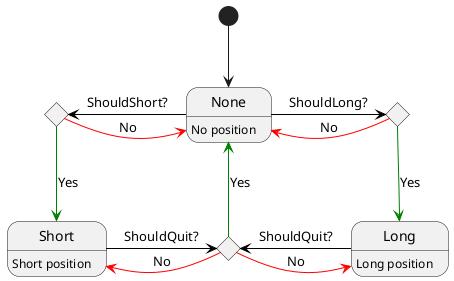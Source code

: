 @startuml
state None : No position
state Short : Short position
state Long : Long position

[*] --> None

state shouldShort <<choice>>
state shouldLong <<choice>>
state shouldQuit <<choice>>

None -l[#black]-> shouldShort: ShouldShort?
shouldShort -r[#red]-> None : No

None -r[#black]-> shouldLong : ShouldLong?
shouldLong -l[#red]-> None : No

shouldShort -d[#green]-> Short : Yes
shouldLong -d[#green]-> Long :  Yes

Long -l[#black]-> shouldQuit : ShouldQuit?
Short -r[#black]-> shouldQuit : ShouldQuit?

shouldQuit -r[#red]-> Long : No
shouldQuit -l[#red]-> Short : No

shouldQuit -u[#green]-> None : Yes
@enduml